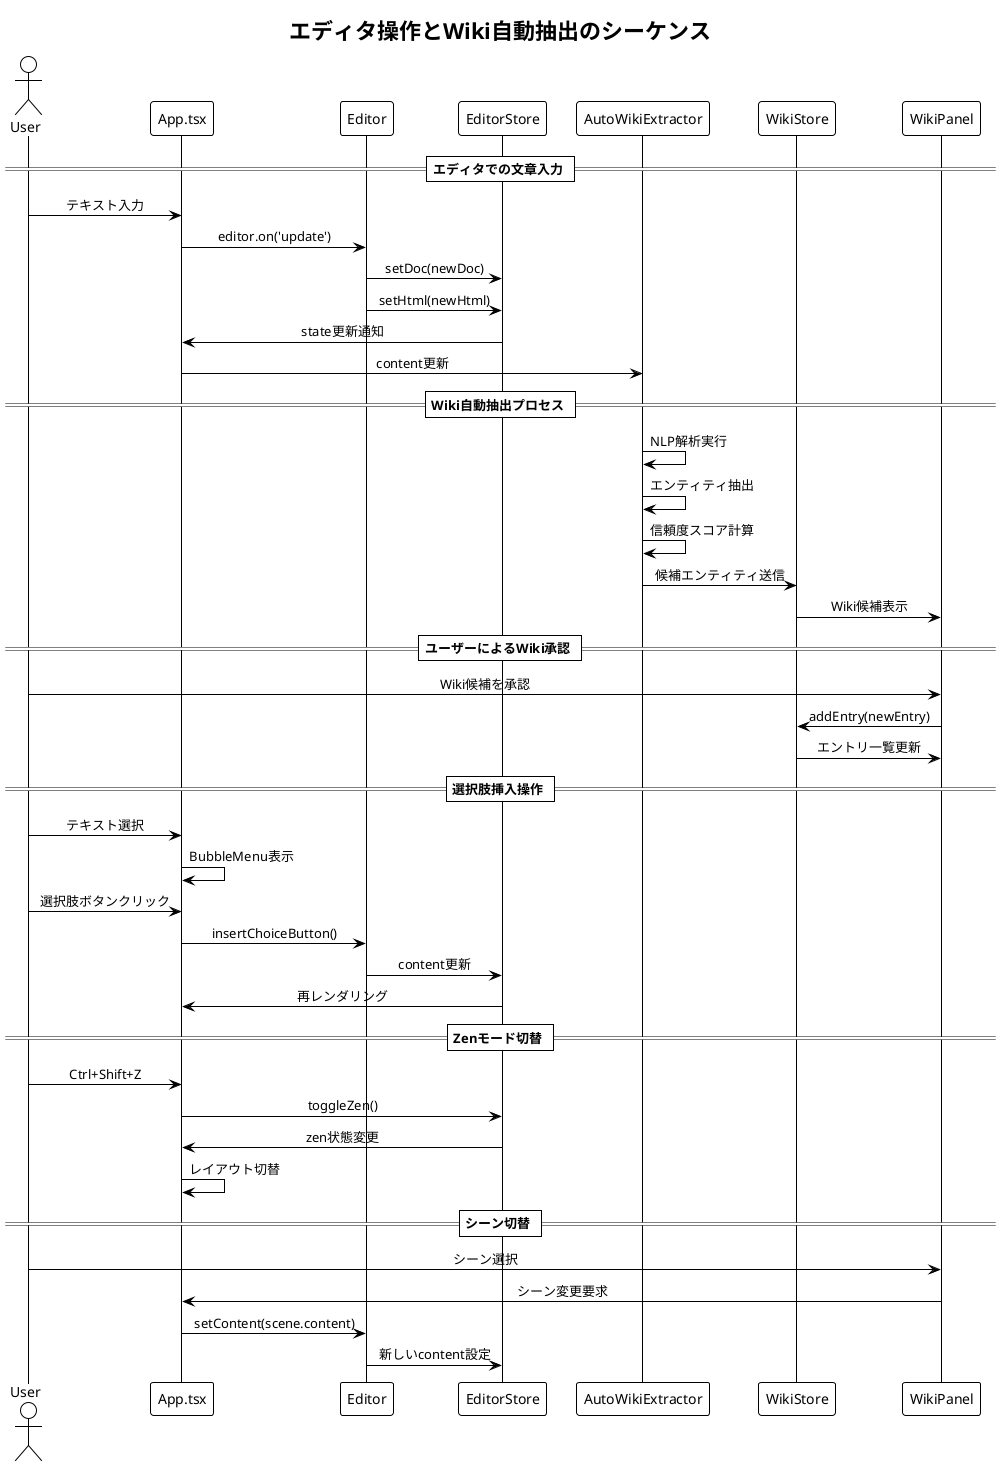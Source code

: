 @startuml NarrativeGenEditor-SequenceDiagram
!theme plain
skinparam sequenceMessageAlign center

title エディタ操作とWiki自動抽出のシーケンス

actor User as U
participant "App.tsx" as App
participant "Editor" as E
participant "EditorStore" as ES
participant "AutoWikiExtractor" as AWE
participant "WikiStore" as WS
participant "WikiPanel" as WP

== エディタでの文章入力 ==
U -> App: テキスト入力
App -> E: editor.on('update')
E -> ES: setDoc(newDoc)
E -> ES: setHtml(newHtml)
ES -> App: state更新通知
App -> AWE: content更新

== Wiki自動抽出プロセス ==
AWE -> AWE: NLP解析実行
AWE -> AWE: エンティティ抽出
AWE -> AWE: 信頼度スコア計算
AWE -> WS: 候補エンティティ送信
WS -> WP: Wiki候補表示

== ユーザーによるWiki承認 ==
U -> WP: Wiki候補を承認
WP -> WS: addEntry(newEntry)
WS -> WP: エントリ一覧更新

== 選択肢挿入操作 ==
U -> App: テキスト選択
App -> App: BubbleMenu表示
U -> App: 選択肢ボタンクリック
App -> E: insertChoiceButton()
E -> ES: content更新
ES -> App: 再レンダリング

== Zenモード切替 ==
U -> App: Ctrl+Shift+Z
App -> ES: toggleZen()
ES -> App: zen状態変更
App -> App: レイアウト切替

== シーン切替 ==
U -> WP: シーン選択
WP -> App: シーン変更要求
App -> E: setContent(scene.content)
E -> ES: 新しいcontent設定

@enduml
